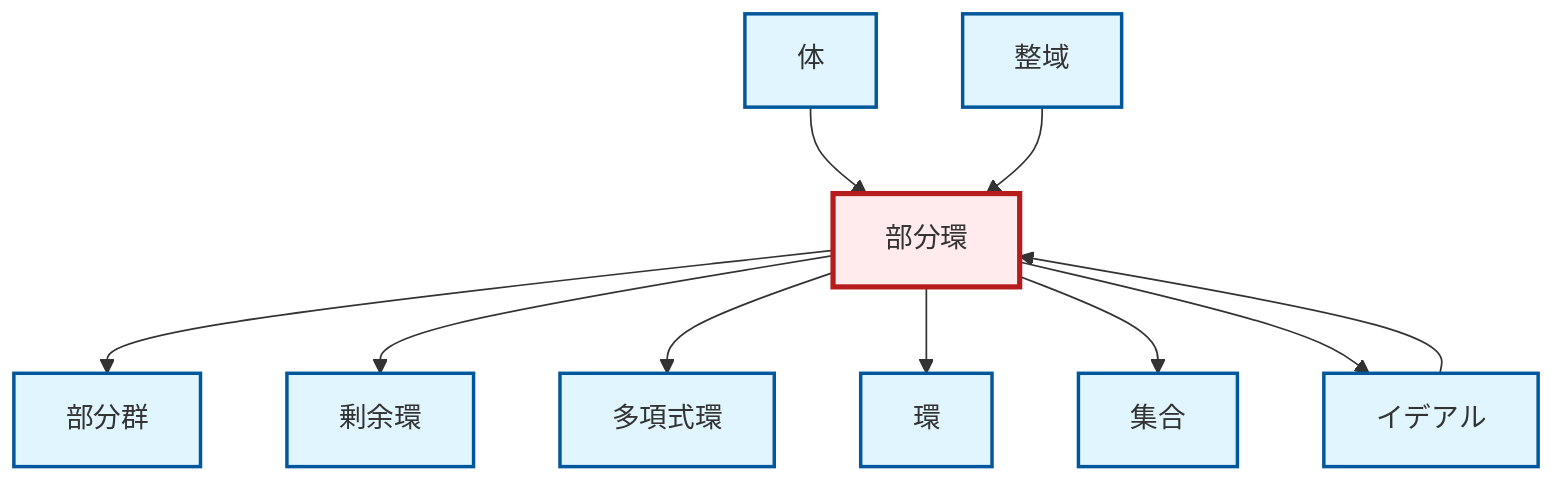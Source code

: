 graph TD
    classDef definition fill:#e1f5fe,stroke:#01579b,stroke-width:2px
    classDef theorem fill:#f3e5f5,stroke:#4a148c,stroke-width:2px
    classDef axiom fill:#fff3e0,stroke:#e65100,stroke-width:2px
    classDef example fill:#e8f5e9,stroke:#1b5e20,stroke-width:2px
    classDef current fill:#ffebee,stroke:#b71c1c,stroke-width:3px
    def-polynomial-ring["多項式環"]:::definition
    def-set["集合"]:::definition
    def-subring["部分環"]:::definition
    def-ring["環"]:::definition
    def-quotient-ring["剰余環"]:::definition
    def-field["体"]:::definition
    def-integral-domain["整域"]:::definition
    def-ideal["イデアル"]:::definition
    def-subgroup["部分群"]:::definition
    def-subring --> def-subgroup
    def-subring --> def-quotient-ring
    def-field --> def-subring
    def-subring --> def-polynomial-ring
    def-integral-domain --> def-subring
    def-ideal --> def-subring
    def-subring --> def-ring
    def-subring --> def-set
    def-subring --> def-ideal
    class def-subring current